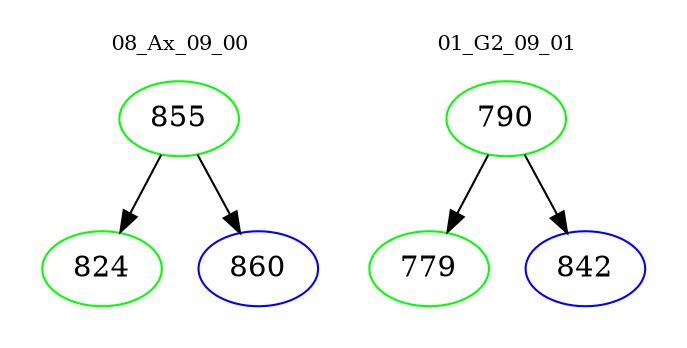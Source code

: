 digraph{
subgraph cluster_0 {
color = white
label = "08_Ax_09_00";
fontsize=10;
T0_855 [label="855", color="green"]
T0_855 -> T0_824 [color="black"]
T0_824 [label="824", color="green"]
T0_855 -> T0_860 [color="black"]
T0_860 [label="860", color="blue"]
}
subgraph cluster_1 {
color = white
label = "01_G2_09_01";
fontsize=10;
T1_790 [label="790", color="green"]
T1_790 -> T1_779 [color="black"]
T1_779 [label="779", color="green"]
T1_790 -> T1_842 [color="black"]
T1_842 [label="842", color="blue"]
}
}
